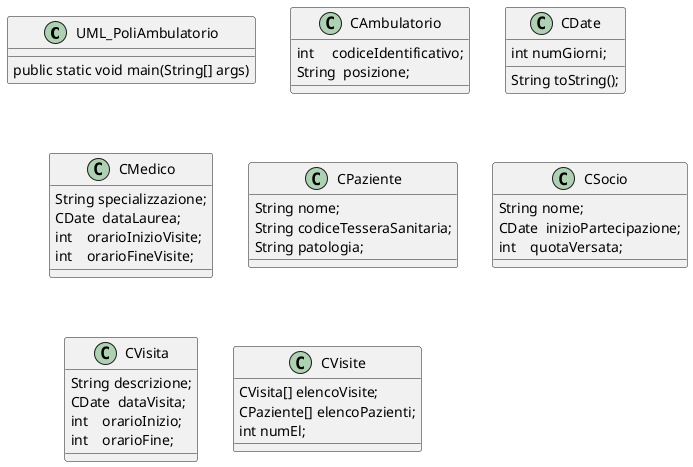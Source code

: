 @startuml

class UML_PoliAmbulatorio {
    public static void main(String[] args)
}

class CAmbulatorio  {
    int     codiceIdentificativo;
    String  posizione;
}
class CDate {
    int numGiorni;    
    String toString();
}
class CMedico {
    String specializzazione;
    CDate  dataLaurea;  
    int    orarioInizioVisite;
    int    orarioFineVisite;
}
class CPaziente {
    String nome;
    String codiceTesseraSanitaria;
    String patologia;  
}
class CSocio {
    String nome;
    CDate  inizioPartecipazione;
    int    quotaVersata;
}
class CVisita {
    String descrizione;
    CDate  dataVisita;
    int    orarioInizio;
    int    orarioFine;
}

class CVisite {
	CVisita[] elencoVisite;
	CPaziente[] elencoPazienti;
	int numEl;
}
@enduml
